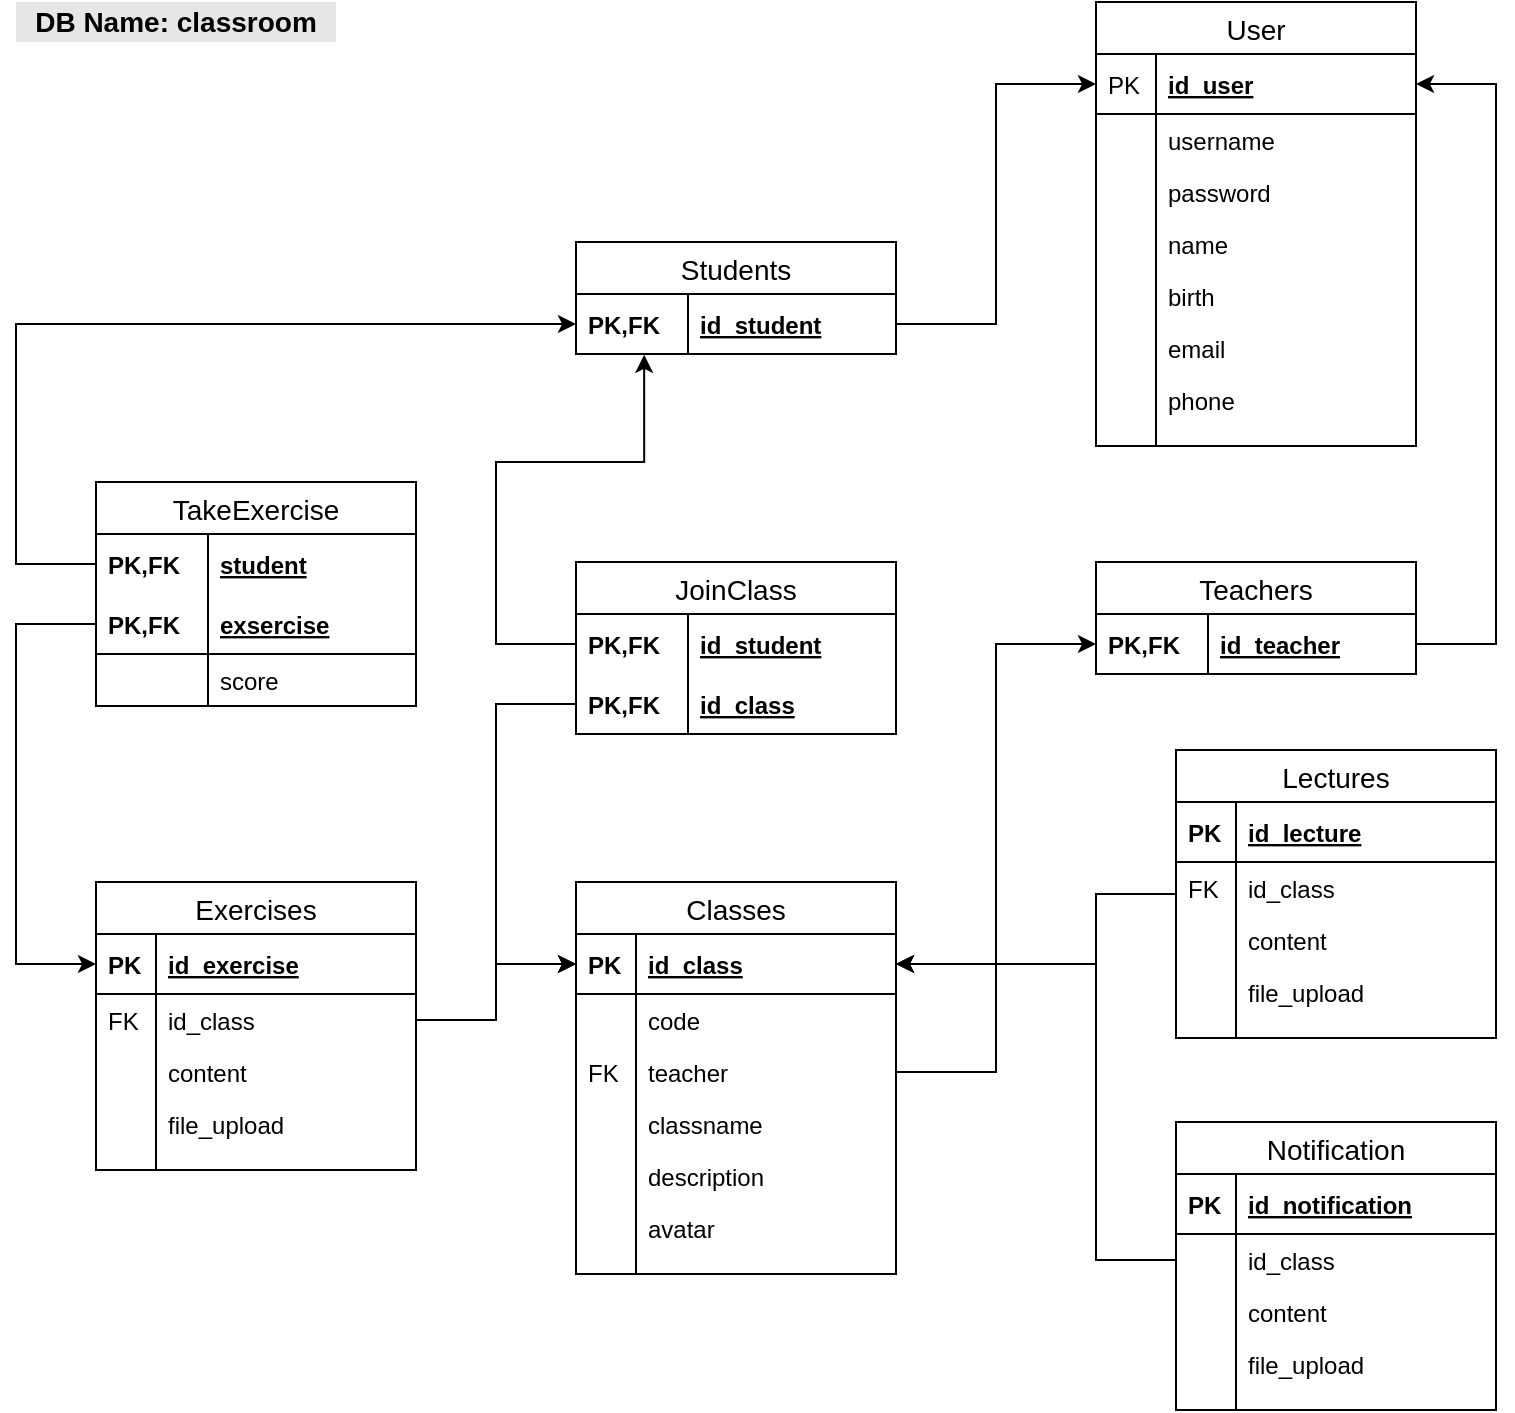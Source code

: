 <mxfile version="12.9.9" type="device"><diagram id="FTj13--0kG_CGP5JnNsG" name="Page-1"><mxGraphModel dx="1278" dy="647" grid="1" gridSize="10" guides="1" tooltips="1" connect="1" arrows="1" fold="1" page="1" pageScale="1" pageWidth="1169" pageHeight="827" math="0" shadow="0"><root><mxCell id="0"/><mxCell id="1" parent="0"/><mxCell id="vZJeFYH6i-GzFqXNL-yq-38" value="" style="edgeStyle=orthogonalEdgeStyle;rounded=0;orthogonalLoop=1;jettySize=auto;html=1;entryX=0;entryY=0.5;entryDx=0;entryDy=0;exitX=1;exitY=0.5;exitDx=0;exitDy=0;" parent="1" source="vZJeFYH6i-GzFqXNL-yq-23" target="ziBr5zIPOxl4h75vMg4A-6" edge="1"><mxGeometry relative="1" as="geometry"><mxPoint x="560" y="41" as="targetPoint"/></mxGeometry></mxCell><mxCell id="vZJeFYH6i-GzFqXNL-yq-61" value="" style="edgeStyle=orthogonalEdgeStyle;rounded=0;orthogonalLoop=1;jettySize=auto;html=1;entryX=0;entryY=0.5;entryDx=0;entryDy=0;exitX=1;exitY=0.5;exitDx=0;exitDy=0;" parent="1" source="ziBr5zIPOxl4h75vMg4A-19" target="vZJeFYH6i-GzFqXNL-yq-16" edge="1"><mxGeometry relative="1" as="geometry"><mxPoint x="900" y="418.0" as="targetPoint"/></mxGeometry></mxCell><mxCell id="vZJeFYH6i-GzFqXNL-yq-45" value="" style="edgeStyle=orthogonalEdgeStyle;rounded=0;orthogonalLoop=1;jettySize=auto;html=1;entryX=1;entryY=0.5;entryDx=0;entryDy=0;exitX=1;exitY=0.5;exitDx=0;exitDy=0;" parent="1" source="vZJeFYH6i-GzFqXNL-yq-16" target="ziBr5zIPOxl4h75vMg4A-6" edge="1"><mxGeometry relative="1" as="geometry"><mxPoint x="1140" y="279" as="targetPoint"/><Array as="points"><mxPoint x="880" y="361"/><mxPoint x="880" y="81"/></Array></mxGeometry></mxCell><mxCell id="1-07iQoE9_t5luy4YlK3-124" value="" style="edgeStyle=orthogonalEdgeStyle;rounded=0;orthogonalLoop=1;jettySize=auto;html=1;entryX=0;entryY=0.5;entryDx=0;entryDy=0;exitX=0;exitY=0.5;exitDx=0;exitDy=0;" parent="1" source="1-07iQoE9_t5luy4YlK3-120" target="V45TJlDw2OanJsOjkbUE-8" edge="1"><mxGeometry relative="1" as="geometry"><mxPoint x="320" y="579" as="sourcePoint"/><mxPoint x="420" y="521" as="targetPoint"/><Array as="points"><mxPoint x="140" y="351"/><mxPoint x="140" y="521"/></Array></mxGeometry></mxCell><mxCell id="V45TJlDw2OanJsOjkbUE-54" value="" style="edgeStyle=orthogonalEdgeStyle;rounded=0;orthogonalLoop=1;jettySize=auto;html=1;exitX=0;exitY=0.5;exitDx=0;exitDy=0;entryX=0;entryY=0.5;entryDx=0;entryDy=0;" parent="1" source="vZJeFYH6i-GzFqXNL-yq-76" target="ziBr5zIPOxl4h75vMg4A-17" edge="1"><mxGeometry relative="1" as="geometry"><mxPoint x="660" y="371" as="targetPoint"/><Array as="points"><mxPoint x="380" y="391"/><mxPoint x="380" y="521"/></Array></mxGeometry></mxCell><mxCell id="V45TJlDw2OanJsOjkbUE-68" value="" style="edgeStyle=orthogonalEdgeStyle;rounded=0;orthogonalLoop=1;jettySize=auto;html=1;exitX=0;exitY=0.5;exitDx=0;exitDy=0;" parent="1" source="V45TJlDw2OanJsOjkbUE-23" target="ziBr5zIPOxl4h75vMg4A-17" edge="1"><mxGeometry relative="1" as="geometry"><mxPoint x="760" y="702" as="targetPoint"/><Array as="points"><mxPoint x="680" y="669"/><mxPoint x="680" y="521"/></Array></mxGeometry></mxCell><mxCell id="V45TJlDw2OanJsOjkbUE-91" value="" style="edgeStyle=orthogonalEdgeStyle;rounded=0;orthogonalLoop=1;jettySize=auto;html=1;entryX=1;entryY=0.5;entryDx=0;entryDy=0;" parent="1" source="V45TJlDw2OanJsOjkbUE-69" target="ziBr5zIPOxl4h75vMg4A-17" edge="1"><mxGeometry relative="1" as="geometry"><mxPoint x="780" y="492" as="targetPoint"/><Array as="points"><mxPoint x="680" y="486"/><mxPoint x="680" y="521"/></Array></mxGeometry></mxCell><mxCell id="V45TJlDw2OanJsOjkbUE-93" value="" style="edgeStyle=none;rounded=0;orthogonalLoop=1;jettySize=auto;html=1;entryX=0;entryY=0.5;entryDx=0;entryDy=0;" parent="1" source="V45TJlDw2OanJsOjkbUE-10" target="ziBr5zIPOxl4h75vMg4A-17" edge="1"><mxGeometry relative="1" as="geometry"><Array as="points"><mxPoint x="380" y="549"/><mxPoint x="380" y="521"/></Array></mxGeometry></mxCell><mxCell id="ziBr5zIPOxl4h75vMg4A-5" value="User" style="swimlane;fontStyle=0;childLayout=stackLayout;horizontal=1;startSize=26;horizontalStack=0;resizeParent=1;resizeParentMax=0;resizeLast=0;collapsible=1;marginBottom=0;align=center;fontSize=14;" parent="1" vertex="1"><mxGeometry x="680" y="40" width="160" height="222" as="geometry"/></mxCell><mxCell id="ziBr5zIPOxl4h75vMg4A-6" value="id_user" style="shape=partialRectangle;top=0;left=0;right=0;bottom=1;align=left;verticalAlign=middle;fillColor=none;spacingLeft=34;spacingRight=4;overflow=hidden;rotatable=0;points=[[0,0.5],[1,0.5]];portConstraint=eastwest;dropTarget=0;fontStyle=5;fontSize=12;" parent="ziBr5zIPOxl4h75vMg4A-5" vertex="1"><mxGeometry y="26" width="160" height="30" as="geometry"/></mxCell><mxCell id="ziBr5zIPOxl4h75vMg4A-7" value="PK" style="shape=partialRectangle;top=0;left=0;bottom=0;fillColor=none;align=left;verticalAlign=middle;spacingLeft=4;spacingRight=4;overflow=hidden;rotatable=0;points=[];portConstraint=eastwest;part=1;fontSize=12;" parent="ziBr5zIPOxl4h75vMg4A-6" vertex="1" connectable="0"><mxGeometry width="30" height="30" as="geometry"/></mxCell><mxCell id="ziBr5zIPOxl4h75vMg4A-28" value="username" style="shape=partialRectangle;top=0;left=0;right=0;bottom=0;align=left;verticalAlign=top;fillColor=none;spacingLeft=34;spacingRight=4;overflow=hidden;rotatable=0;points=[[0,0.5],[1,0.5]];portConstraint=eastwest;dropTarget=0;fontSize=12;" parent="ziBr5zIPOxl4h75vMg4A-5" vertex="1"><mxGeometry y="56" width="160" height="26" as="geometry"/></mxCell><mxCell id="ziBr5zIPOxl4h75vMg4A-29" value="" style="shape=partialRectangle;top=0;left=0;bottom=0;fillColor=none;align=left;verticalAlign=top;spacingLeft=4;spacingRight=4;overflow=hidden;rotatable=0;points=[];portConstraint=eastwest;part=1;fontSize=12;" parent="ziBr5zIPOxl4h75vMg4A-28" vertex="1" connectable="0"><mxGeometry width="30" height="26" as="geometry"/></mxCell><mxCell id="ziBr5zIPOxl4h75vMg4A-10" value="password" style="shape=partialRectangle;top=0;left=0;right=0;bottom=0;align=left;verticalAlign=top;fillColor=none;spacingLeft=34;spacingRight=4;overflow=hidden;rotatable=0;points=[[0,0.5],[1,0.5]];portConstraint=eastwest;dropTarget=0;fontSize=12;" parent="ziBr5zIPOxl4h75vMg4A-5" vertex="1"><mxGeometry y="82" width="160" height="26" as="geometry"/></mxCell><mxCell id="ziBr5zIPOxl4h75vMg4A-11" value="" style="shape=partialRectangle;top=0;left=0;bottom=0;fillColor=none;align=left;verticalAlign=top;spacingLeft=4;spacingRight=4;overflow=hidden;rotatable=0;points=[];portConstraint=eastwest;part=1;fontSize=12;" parent="ziBr5zIPOxl4h75vMg4A-10" vertex="1" connectable="0"><mxGeometry width="30" height="26" as="geometry"/></mxCell><mxCell id="ziBr5zIPOxl4h75vMg4A-50" value="name" style="shape=partialRectangle;top=0;left=0;right=0;bottom=0;align=left;verticalAlign=top;fillColor=none;spacingLeft=34;spacingRight=4;overflow=hidden;rotatable=0;points=[[0,0.5],[1,0.5]];portConstraint=eastwest;dropTarget=0;fontSize=12;" parent="ziBr5zIPOxl4h75vMg4A-5" vertex="1"><mxGeometry y="108" width="160" height="26" as="geometry"/></mxCell><mxCell id="ziBr5zIPOxl4h75vMg4A-51" value="" style="shape=partialRectangle;top=0;left=0;bottom=0;fillColor=none;align=left;verticalAlign=top;spacingLeft=4;spacingRight=4;overflow=hidden;rotatable=0;points=[];portConstraint=eastwest;part=1;fontSize=12;" parent="ziBr5zIPOxl4h75vMg4A-50" vertex="1" connectable="0"><mxGeometry width="30" height="26" as="geometry"/></mxCell><mxCell id="ziBr5zIPOxl4h75vMg4A-12" value="birth" style="shape=partialRectangle;top=0;left=0;right=0;bottom=0;align=left;verticalAlign=top;fillColor=none;spacingLeft=34;spacingRight=4;overflow=hidden;rotatable=0;points=[[0,0.5],[1,0.5]];portConstraint=eastwest;dropTarget=0;fontSize=12;" parent="ziBr5zIPOxl4h75vMg4A-5" vertex="1"><mxGeometry y="134" width="160" height="26" as="geometry"/></mxCell><mxCell id="ziBr5zIPOxl4h75vMg4A-13" value="" style="shape=partialRectangle;top=0;left=0;bottom=0;fillColor=none;align=left;verticalAlign=top;spacingLeft=4;spacingRight=4;overflow=hidden;rotatable=0;points=[];portConstraint=eastwest;part=1;fontSize=12;" parent="ziBr5zIPOxl4h75vMg4A-12" vertex="1" connectable="0"><mxGeometry width="30" height="26" as="geometry"/></mxCell><mxCell id="ziBr5zIPOxl4h75vMg4A-8" value="email" style="shape=partialRectangle;top=0;left=0;right=0;bottom=0;align=left;verticalAlign=top;fillColor=none;spacingLeft=34;spacingRight=4;overflow=hidden;rotatable=0;points=[[0,0.5],[1,0.5]];portConstraint=eastwest;dropTarget=0;fontSize=12;" parent="ziBr5zIPOxl4h75vMg4A-5" vertex="1"><mxGeometry y="160" width="160" height="26" as="geometry"/></mxCell><mxCell id="ziBr5zIPOxl4h75vMg4A-9" value="" style="shape=partialRectangle;top=0;left=0;bottom=0;fillColor=none;align=left;verticalAlign=top;spacingLeft=4;spacingRight=4;overflow=hidden;rotatable=0;points=[];portConstraint=eastwest;part=1;fontSize=12;" parent="ziBr5zIPOxl4h75vMg4A-8" vertex="1" connectable="0"><mxGeometry width="30" height="26" as="geometry"/></mxCell><mxCell id="ziBr5zIPOxl4h75vMg4A-48" value="phone" style="shape=partialRectangle;top=0;left=0;right=0;bottom=0;align=left;verticalAlign=top;fillColor=none;spacingLeft=34;spacingRight=4;overflow=hidden;rotatable=0;points=[[0,0.5],[1,0.5]];portConstraint=eastwest;dropTarget=0;fontSize=12;" parent="ziBr5zIPOxl4h75vMg4A-5" vertex="1"><mxGeometry y="186" width="160" height="26" as="geometry"/></mxCell><mxCell id="ziBr5zIPOxl4h75vMg4A-49" value="" style="shape=partialRectangle;top=0;left=0;bottom=0;fillColor=none;align=left;verticalAlign=top;spacingLeft=4;spacingRight=4;overflow=hidden;rotatable=0;points=[];portConstraint=eastwest;part=1;fontSize=12;" parent="ziBr5zIPOxl4h75vMg4A-48" vertex="1" connectable="0"><mxGeometry width="30" height="26" as="geometry"/></mxCell><mxCell id="ziBr5zIPOxl4h75vMg4A-14" value="" style="shape=partialRectangle;top=0;left=0;right=0;bottom=0;align=left;verticalAlign=top;fillColor=none;spacingLeft=34;spacingRight=4;overflow=hidden;rotatable=0;points=[[0,0.5],[1,0.5]];portConstraint=eastwest;dropTarget=0;fontSize=12;" parent="ziBr5zIPOxl4h75vMg4A-5" vertex="1"><mxGeometry y="212" width="160" height="10" as="geometry"/></mxCell><mxCell id="ziBr5zIPOxl4h75vMg4A-15" value="" style="shape=partialRectangle;top=0;left=0;bottom=0;fillColor=none;align=left;verticalAlign=top;spacingLeft=4;spacingRight=4;overflow=hidden;rotatable=0;points=[];portConstraint=eastwest;part=1;fontSize=12;" parent="ziBr5zIPOxl4h75vMg4A-14" vertex="1" connectable="0"><mxGeometry width="30" height="10" as="geometry"/></mxCell><mxCell id="1-07iQoE9_t5luy4YlK3-117" value="TakeExercise" style="swimlane;fontStyle=0;childLayout=stackLayout;horizontal=1;startSize=26;horizontalStack=0;resizeParent=1;resizeParentMax=0;resizeLast=0;collapsible=1;marginBottom=0;align=center;fontSize=14;" parent="1" vertex="1"><mxGeometry x="180" y="280" width="160" height="112" as="geometry"/></mxCell><mxCell id="1-07iQoE9_t5luy4YlK3-118" value="student" style="shape=partialRectangle;top=0;left=0;right=0;bottom=0;align=left;verticalAlign=middle;fillColor=none;spacingLeft=60;spacingRight=4;overflow=hidden;rotatable=0;points=[[0,0.5],[1,0.5]];portConstraint=eastwest;dropTarget=0;fontStyle=5;fontSize=12;" parent="1-07iQoE9_t5luy4YlK3-117" vertex="1"><mxGeometry y="26" width="160" height="30" as="geometry"/></mxCell><mxCell id="1-07iQoE9_t5luy4YlK3-119" value="PK,FK" style="shape=partialRectangle;fontStyle=1;top=0;left=0;bottom=0;fillColor=none;align=left;verticalAlign=middle;spacingLeft=4;spacingRight=4;overflow=hidden;rotatable=0;points=[];portConstraint=eastwest;part=1;fontSize=12;" parent="1-07iQoE9_t5luy4YlK3-118" vertex="1" connectable="0"><mxGeometry width="56" height="30" as="geometry"/></mxCell><mxCell id="1-07iQoE9_t5luy4YlK3-120" value="exsercise" style="shape=partialRectangle;top=0;left=0;right=0;bottom=1;align=left;verticalAlign=middle;fillColor=none;spacingLeft=60;spacingRight=4;overflow=hidden;rotatable=0;points=[[0,0.5],[1,0.5]];portConstraint=eastwest;dropTarget=0;fontStyle=5;fontSize=12;" parent="1-07iQoE9_t5luy4YlK3-117" vertex="1"><mxGeometry y="56" width="160" height="30" as="geometry"/></mxCell><mxCell id="1-07iQoE9_t5luy4YlK3-121" value="PK,FK" style="shape=partialRectangle;fontStyle=1;top=0;left=0;bottom=0;fillColor=none;align=left;verticalAlign=middle;spacingLeft=4;spacingRight=4;overflow=hidden;rotatable=0;points=[];portConstraint=eastwest;part=1;fontSize=12;" parent="1-07iQoE9_t5luy4YlK3-120" vertex="1" connectable="0"><mxGeometry width="56" height="30" as="geometry"/></mxCell><mxCell id="1-07iQoE9_t5luy4YlK3-125" value="score" style="shape=partialRectangle;top=0;left=0;right=0;bottom=0;align=left;verticalAlign=top;fillColor=none;spacingLeft=60;spacingRight=4;overflow=hidden;rotatable=0;points=[[0,0.5],[1,0.5]];portConstraint=eastwest;dropTarget=0;fontSize=12;" parent="1-07iQoE9_t5luy4YlK3-117" vertex="1"><mxGeometry y="86" width="160" height="26" as="geometry"/></mxCell><mxCell id="1-07iQoE9_t5luy4YlK3-126" value="" style="shape=partialRectangle;top=0;left=0;bottom=0;fillColor=none;align=left;verticalAlign=top;spacingLeft=4;spacingRight=4;overflow=hidden;rotatable=0;points=[];portConstraint=eastwest;part=1;fontSize=12;" parent="1-07iQoE9_t5luy4YlK3-125" vertex="1" connectable="0"><mxGeometry width="56" height="26" as="geometry"/></mxCell><mxCell id="V45TJlDw2OanJsOjkbUE-7" value="Exercises" style="swimlane;fontStyle=0;childLayout=stackLayout;horizontal=1;startSize=26;horizontalStack=0;resizeParent=1;resizeParentMax=0;resizeLast=0;collapsible=1;marginBottom=0;align=center;fontSize=14;" parent="1" vertex="1"><mxGeometry x="180" y="480" width="160" height="144" as="geometry"/></mxCell><mxCell id="V45TJlDw2OanJsOjkbUE-8" value="id_exercise" style="shape=partialRectangle;top=0;left=0;right=0;bottom=1;align=left;verticalAlign=middle;fillColor=none;spacingLeft=34;spacingRight=4;overflow=hidden;rotatable=0;points=[[0,0.5],[1,0.5]];portConstraint=eastwest;dropTarget=0;fontStyle=5;fontSize=12;" parent="V45TJlDw2OanJsOjkbUE-7" vertex="1"><mxGeometry y="26" width="160" height="30" as="geometry"/></mxCell><mxCell id="V45TJlDw2OanJsOjkbUE-9" value="PK" style="shape=partialRectangle;top=0;left=0;bottom=0;fillColor=none;align=left;verticalAlign=middle;spacingLeft=4;spacingRight=4;overflow=hidden;rotatable=0;points=[];portConstraint=eastwest;part=1;fontSize=12;fontStyle=1" parent="V45TJlDw2OanJsOjkbUE-8" vertex="1" connectable="0"><mxGeometry width="30" height="30" as="geometry"/></mxCell><mxCell id="V45TJlDw2OanJsOjkbUE-10" value="id_class" style="shape=partialRectangle;top=0;left=0;right=0;bottom=0;align=left;verticalAlign=top;fillColor=none;spacingLeft=34;spacingRight=4;overflow=hidden;rotatable=0;points=[[0,0.5],[1,0.5]];portConstraint=eastwest;dropTarget=0;fontSize=12;" parent="V45TJlDw2OanJsOjkbUE-7" vertex="1"><mxGeometry y="56" width="160" height="26" as="geometry"/></mxCell><mxCell id="V45TJlDw2OanJsOjkbUE-11" value="FK" style="shape=partialRectangle;top=0;left=0;bottom=0;fillColor=none;align=left;verticalAlign=top;spacingLeft=4;spacingRight=4;overflow=hidden;rotatable=0;points=[];portConstraint=eastwest;part=1;fontSize=12;" parent="V45TJlDw2OanJsOjkbUE-10" vertex="1" connectable="0"><mxGeometry width="30" height="26" as="geometry"/></mxCell><mxCell id="V45TJlDw2OanJsOjkbUE-12" value="content" style="shape=partialRectangle;top=0;left=0;right=0;bottom=0;align=left;verticalAlign=top;fillColor=none;spacingLeft=34;spacingRight=4;overflow=hidden;rotatable=0;points=[[0,0.5],[1,0.5]];portConstraint=eastwest;dropTarget=0;fontSize=12;" parent="V45TJlDw2OanJsOjkbUE-7" vertex="1"><mxGeometry y="82" width="160" height="26" as="geometry"/></mxCell><mxCell id="V45TJlDw2OanJsOjkbUE-13" value="" style="shape=partialRectangle;top=0;left=0;bottom=0;fillColor=none;align=left;verticalAlign=top;spacingLeft=4;spacingRight=4;overflow=hidden;rotatable=0;points=[];portConstraint=eastwest;part=1;fontSize=12;" parent="V45TJlDw2OanJsOjkbUE-12" vertex="1" connectable="0"><mxGeometry width="30" height="26" as="geometry"/></mxCell><mxCell id="V45TJlDw2OanJsOjkbUE-14" value="file_upload" style="shape=partialRectangle;top=0;left=0;right=0;bottom=0;align=left;verticalAlign=top;fillColor=none;spacingLeft=34;spacingRight=4;overflow=hidden;rotatable=0;points=[[0,0.5],[1,0.5]];portConstraint=eastwest;dropTarget=0;fontSize=12;" parent="V45TJlDw2OanJsOjkbUE-7" vertex="1"><mxGeometry y="108" width="160" height="26" as="geometry"/></mxCell><mxCell id="V45TJlDw2OanJsOjkbUE-15" value="" style="shape=partialRectangle;top=0;left=0;bottom=0;fillColor=none;align=left;verticalAlign=top;spacingLeft=4;spacingRight=4;overflow=hidden;rotatable=0;points=[];portConstraint=eastwest;part=1;fontSize=12;" parent="V45TJlDw2OanJsOjkbUE-14" vertex="1" connectable="0"><mxGeometry width="30" height="26" as="geometry"/></mxCell><mxCell id="V45TJlDw2OanJsOjkbUE-16" value="" style="shape=partialRectangle;top=0;left=0;right=0;bottom=0;align=left;verticalAlign=top;fillColor=none;spacingLeft=34;spacingRight=4;overflow=hidden;rotatable=0;points=[[0,0.5],[1,0.5]];portConstraint=eastwest;dropTarget=0;fontSize=12;" parent="V45TJlDw2OanJsOjkbUE-7" vertex="1"><mxGeometry y="134" width="160" height="10" as="geometry"/></mxCell><mxCell id="V45TJlDw2OanJsOjkbUE-17" value="" style="shape=partialRectangle;top=0;left=0;bottom=0;fillColor=none;align=left;verticalAlign=top;spacingLeft=4;spacingRight=4;overflow=hidden;rotatable=0;points=[];portConstraint=eastwest;part=1;fontSize=12;" parent="V45TJlDw2OanJsOjkbUE-16" vertex="1" connectable="0"><mxGeometry width="30" height="10" as="geometry"/></mxCell><mxCell id="ziBr5zIPOxl4h75vMg4A-16" value="Classes" style="swimlane;fontStyle=0;childLayout=stackLayout;horizontal=1;startSize=26;horizontalStack=0;resizeParent=1;resizeParentMax=0;resizeLast=0;collapsible=1;marginBottom=0;align=center;fontSize=14;" parent="1" vertex="1"><mxGeometry x="420" y="480" width="160" height="196" as="geometry"/></mxCell><mxCell id="ziBr5zIPOxl4h75vMg4A-17" value="id_class" style="shape=partialRectangle;top=0;left=0;right=0;bottom=1;align=left;verticalAlign=middle;fillColor=none;spacingLeft=34;spacingRight=4;overflow=hidden;rotatable=0;points=[[0,0.5],[1,0.5]];portConstraint=eastwest;dropTarget=0;fontStyle=5;fontSize=12;" parent="ziBr5zIPOxl4h75vMg4A-16" vertex="1"><mxGeometry y="26" width="160" height="30" as="geometry"/></mxCell><mxCell id="ziBr5zIPOxl4h75vMg4A-18" value="PK" style="shape=partialRectangle;top=0;left=0;bottom=0;fillColor=none;align=left;verticalAlign=middle;spacingLeft=4;spacingRight=4;overflow=hidden;rotatable=0;points=[];portConstraint=eastwest;part=1;fontSize=12;fontStyle=1" parent="ziBr5zIPOxl4h75vMg4A-17" vertex="1" connectable="0"><mxGeometry width="30" height="30" as="geometry"/></mxCell><mxCell id="67GeUrxBCJBk2ty8SIGb-5" value="code" style="shape=partialRectangle;top=0;left=0;right=0;bottom=0;align=left;verticalAlign=top;fillColor=none;spacingLeft=34;spacingRight=4;overflow=hidden;rotatable=0;points=[[0,0.5],[1,0.5]];portConstraint=eastwest;dropTarget=0;fontSize=12;" parent="ziBr5zIPOxl4h75vMg4A-16" vertex="1"><mxGeometry y="56" width="160" height="26" as="geometry"/></mxCell><mxCell id="67GeUrxBCJBk2ty8SIGb-6" value="" style="shape=partialRectangle;top=0;left=0;bottom=0;fillColor=none;align=left;verticalAlign=top;spacingLeft=4;spacingRight=4;overflow=hidden;rotatable=0;points=[];portConstraint=eastwest;part=1;fontSize=12;" parent="67GeUrxBCJBk2ty8SIGb-5" vertex="1" connectable="0"><mxGeometry width="30" height="26" as="geometry"/></mxCell><mxCell id="ziBr5zIPOxl4h75vMg4A-19" value="teacher" style="shape=partialRectangle;top=0;left=0;right=0;bottom=0;align=left;verticalAlign=top;fillColor=none;spacingLeft=34;spacingRight=4;overflow=hidden;rotatable=0;points=[[0,0.5],[1,0.5]];portConstraint=eastwest;dropTarget=0;fontSize=12;" parent="ziBr5zIPOxl4h75vMg4A-16" vertex="1"><mxGeometry y="82" width="160" height="26" as="geometry"/></mxCell><mxCell id="ziBr5zIPOxl4h75vMg4A-20" value="FK" style="shape=partialRectangle;top=0;left=0;bottom=0;fillColor=none;align=left;verticalAlign=top;spacingLeft=4;spacingRight=4;overflow=hidden;rotatable=0;points=[];portConstraint=eastwest;part=1;fontSize=12;" parent="ziBr5zIPOxl4h75vMg4A-19" vertex="1" connectable="0"><mxGeometry width="30" height="26" as="geometry"/></mxCell><mxCell id="ziBr5zIPOxl4h75vMg4A-65" value="classname" style="shape=partialRectangle;top=0;left=0;right=0;bottom=0;align=left;verticalAlign=top;fillColor=none;spacingLeft=34;spacingRight=4;overflow=hidden;rotatable=0;points=[[0,0.5],[1,0.5]];portConstraint=eastwest;dropTarget=0;fontSize=12;" parent="ziBr5zIPOxl4h75vMg4A-16" vertex="1"><mxGeometry y="108" width="160" height="26" as="geometry"/></mxCell><mxCell id="ziBr5zIPOxl4h75vMg4A-66" value="" style="shape=partialRectangle;top=0;left=0;bottom=0;fillColor=none;align=left;verticalAlign=top;spacingLeft=4;spacingRight=4;overflow=hidden;rotatable=0;points=[];portConstraint=eastwest;part=1;fontSize=12;" parent="ziBr5zIPOxl4h75vMg4A-65" vertex="1" connectable="0"><mxGeometry width="30" height="26" as="geometry"/></mxCell><mxCell id="ziBr5zIPOxl4h75vMg4A-21" value="description" style="shape=partialRectangle;top=0;left=0;right=0;bottom=0;align=left;verticalAlign=top;fillColor=none;spacingLeft=34;spacingRight=4;overflow=hidden;rotatable=0;points=[[0,0.5],[1,0.5]];portConstraint=eastwest;dropTarget=0;fontSize=12;" parent="ziBr5zIPOxl4h75vMg4A-16" vertex="1"><mxGeometry y="134" width="160" height="26" as="geometry"/></mxCell><mxCell id="ziBr5zIPOxl4h75vMg4A-22" value="" style="shape=partialRectangle;top=0;left=0;bottom=0;fillColor=none;align=left;verticalAlign=top;spacingLeft=4;spacingRight=4;overflow=hidden;rotatable=0;points=[];portConstraint=eastwest;part=1;fontSize=12;" parent="ziBr5zIPOxl4h75vMg4A-21" vertex="1" connectable="0"><mxGeometry width="30" height="26" as="geometry"/></mxCell><mxCell id="ziBr5zIPOxl4h75vMg4A-30" value="avatar" style="shape=partialRectangle;top=0;left=0;right=0;bottom=0;align=left;verticalAlign=top;fillColor=none;spacingLeft=34;spacingRight=4;overflow=hidden;rotatable=0;points=[[0,0.5],[1,0.5]];portConstraint=eastwest;dropTarget=0;fontSize=12;" parent="ziBr5zIPOxl4h75vMg4A-16" vertex="1"><mxGeometry y="160" width="160" height="26" as="geometry"/></mxCell><mxCell id="ziBr5zIPOxl4h75vMg4A-31" value="" style="shape=partialRectangle;top=0;left=0;bottom=0;fillColor=none;align=left;verticalAlign=top;spacingLeft=4;spacingRight=4;overflow=hidden;rotatable=0;points=[];portConstraint=eastwest;part=1;fontSize=12;" parent="ziBr5zIPOxl4h75vMg4A-30" vertex="1" connectable="0"><mxGeometry width="30" height="26" as="geometry"/></mxCell><mxCell id="ziBr5zIPOxl4h75vMg4A-25" value="" style="shape=partialRectangle;top=0;left=0;right=0;bottom=0;align=left;verticalAlign=top;fillColor=none;spacingLeft=34;spacingRight=4;overflow=hidden;rotatable=0;points=[[0,0.5],[1,0.5]];portConstraint=eastwest;dropTarget=0;fontSize=12;" parent="ziBr5zIPOxl4h75vMg4A-16" vertex="1"><mxGeometry y="186" width="160" height="10" as="geometry"/></mxCell><mxCell id="ziBr5zIPOxl4h75vMg4A-26" value="" style="shape=partialRectangle;top=0;left=0;bottom=0;fillColor=none;align=left;verticalAlign=top;spacingLeft=4;spacingRight=4;overflow=hidden;rotatable=0;points=[];portConstraint=eastwest;part=1;fontSize=12;" parent="ziBr5zIPOxl4h75vMg4A-25" vertex="1" connectable="0"><mxGeometry width="30" height="10" as="geometry"/></mxCell><mxCell id="vZJeFYH6i-GzFqXNL-yq-13" value="Teachers" style="swimlane;fontStyle=0;childLayout=stackLayout;horizontal=1;startSize=26;horizontalStack=0;resizeParent=1;resizeParentMax=0;resizeLast=0;collapsible=1;marginBottom=0;align=center;fontSize=14;" parent="1" vertex="1"><mxGeometry x="680" y="320" width="160" height="56" as="geometry"/></mxCell><mxCell id="vZJeFYH6i-GzFqXNL-yq-16" value="id_teacher" style="shape=partialRectangle;top=0;left=0;right=0;bottom=1;align=left;verticalAlign=middle;fillColor=none;spacingLeft=60;spacingRight=4;overflow=hidden;rotatable=0;points=[[0,0.5],[1,0.5]];portConstraint=eastwest;dropTarget=0;fontStyle=5;fontSize=12;" parent="vZJeFYH6i-GzFqXNL-yq-13" vertex="1"><mxGeometry y="26" width="160" height="30" as="geometry"/></mxCell><mxCell id="vZJeFYH6i-GzFqXNL-yq-17" value="PK,FK" style="shape=partialRectangle;fontStyle=1;top=0;left=0;bottom=0;fillColor=none;align=left;verticalAlign=middle;spacingLeft=4;spacingRight=4;overflow=hidden;rotatable=0;points=[];portConstraint=eastwest;part=1;fontSize=12;" parent="vZJeFYH6i-GzFqXNL-yq-16" vertex="1" connectable="0"><mxGeometry width="56" height="30" as="geometry"/></mxCell><mxCell id="V45TJlDw2OanJsOjkbUE-69" value="Lectures" style="swimlane;fontStyle=0;childLayout=stackLayout;horizontal=1;startSize=26;horizontalStack=0;resizeParent=1;resizeParentMax=0;resizeLast=0;collapsible=1;marginBottom=0;align=center;fontSize=14;" parent="1" vertex="1"><mxGeometry x="720" y="414" width="160" height="144" as="geometry"/></mxCell><mxCell id="V45TJlDw2OanJsOjkbUE-70" value="id_lecture" style="shape=partialRectangle;top=0;left=0;right=0;bottom=1;align=left;verticalAlign=middle;fillColor=none;spacingLeft=34;spacingRight=4;overflow=hidden;rotatable=0;points=[[0,0.5],[1,0.5]];portConstraint=eastwest;dropTarget=0;fontStyle=5;fontSize=12;" parent="V45TJlDw2OanJsOjkbUE-69" vertex="1"><mxGeometry y="26" width="160" height="30" as="geometry"/></mxCell><mxCell id="V45TJlDw2OanJsOjkbUE-71" value="PK" style="shape=partialRectangle;top=0;left=0;bottom=0;fillColor=none;align=left;verticalAlign=middle;spacingLeft=4;spacingRight=4;overflow=hidden;rotatable=0;points=[];portConstraint=eastwest;part=1;fontSize=12;fontStyle=1" parent="V45TJlDw2OanJsOjkbUE-70" vertex="1" connectable="0"><mxGeometry width="30" height="30" as="geometry"/></mxCell><mxCell id="V45TJlDw2OanJsOjkbUE-72" value="id_class" style="shape=partialRectangle;top=0;left=0;right=0;bottom=0;align=left;verticalAlign=top;fillColor=none;spacingLeft=34;spacingRight=4;overflow=hidden;rotatable=0;points=[[0,0.5],[1,0.5]];portConstraint=eastwest;dropTarget=0;fontSize=12;" parent="V45TJlDw2OanJsOjkbUE-69" vertex="1"><mxGeometry y="56" width="160" height="26" as="geometry"/></mxCell><mxCell id="V45TJlDw2OanJsOjkbUE-73" value="FK" style="shape=partialRectangle;top=0;left=0;bottom=0;fillColor=none;align=left;verticalAlign=top;spacingLeft=4;spacingRight=4;overflow=hidden;rotatable=0;points=[];portConstraint=eastwest;part=1;fontSize=12;" parent="V45TJlDw2OanJsOjkbUE-72" vertex="1" connectable="0"><mxGeometry width="30" height="26" as="geometry"/></mxCell><mxCell id="V45TJlDw2OanJsOjkbUE-74" value="content" style="shape=partialRectangle;top=0;left=0;right=0;bottom=0;align=left;verticalAlign=top;fillColor=none;spacingLeft=34;spacingRight=4;overflow=hidden;rotatable=0;points=[[0,0.5],[1,0.5]];portConstraint=eastwest;dropTarget=0;fontSize=12;" parent="V45TJlDw2OanJsOjkbUE-69" vertex="1"><mxGeometry y="82" width="160" height="26" as="geometry"/></mxCell><mxCell id="V45TJlDw2OanJsOjkbUE-75" value="" style="shape=partialRectangle;top=0;left=0;bottom=0;fillColor=none;align=left;verticalAlign=top;spacingLeft=4;spacingRight=4;overflow=hidden;rotatable=0;points=[];portConstraint=eastwest;part=1;fontSize=12;" parent="V45TJlDw2OanJsOjkbUE-74" vertex="1" connectable="0"><mxGeometry width="30" height="26" as="geometry"/></mxCell><mxCell id="67GeUrxBCJBk2ty8SIGb-1" value="file_upload" style="shape=partialRectangle;top=0;left=0;right=0;bottom=0;align=left;verticalAlign=top;fillColor=none;spacingLeft=34;spacingRight=4;overflow=hidden;rotatable=0;points=[[0,0.5],[1,0.5]];portConstraint=eastwest;dropTarget=0;fontSize=12;" parent="V45TJlDw2OanJsOjkbUE-69" vertex="1"><mxGeometry y="108" width="160" height="26" as="geometry"/></mxCell><mxCell id="67GeUrxBCJBk2ty8SIGb-2" value="" style="shape=partialRectangle;top=0;left=0;bottom=0;fillColor=none;align=left;verticalAlign=top;spacingLeft=4;spacingRight=4;overflow=hidden;rotatable=0;points=[];portConstraint=eastwest;part=1;fontSize=12;" parent="67GeUrxBCJBk2ty8SIGb-1" vertex="1" connectable="0"><mxGeometry width="30" height="26" as="geometry"/></mxCell><mxCell id="V45TJlDw2OanJsOjkbUE-78" value="" style="shape=partialRectangle;top=0;left=0;right=0;bottom=0;align=left;verticalAlign=top;fillColor=none;spacingLeft=34;spacingRight=4;overflow=hidden;rotatable=0;points=[[0,0.5],[1,0.5]];portConstraint=eastwest;dropTarget=0;fontSize=12;" parent="V45TJlDw2OanJsOjkbUE-69" vertex="1"><mxGeometry y="134" width="160" height="10" as="geometry"/></mxCell><mxCell id="V45TJlDw2OanJsOjkbUE-79" value="" style="shape=partialRectangle;top=0;left=0;bottom=0;fillColor=none;align=left;verticalAlign=top;spacingLeft=4;spacingRight=4;overflow=hidden;rotatable=0;points=[];portConstraint=eastwest;part=1;fontSize=12;" parent="V45TJlDw2OanJsOjkbUE-78" vertex="1" connectable="0"><mxGeometry width="30" height="10" as="geometry"/></mxCell><mxCell id="vZJeFYH6i-GzFqXNL-yq-20" value="Students" style="swimlane;fontStyle=0;childLayout=stackLayout;horizontal=1;startSize=26;horizontalStack=0;resizeParent=1;resizeParentMax=0;resizeLast=0;collapsible=1;marginBottom=0;align=center;fontSize=14;" parent="1" vertex="1"><mxGeometry x="420" y="160" width="160" height="56" as="geometry"/></mxCell><mxCell id="vZJeFYH6i-GzFqXNL-yq-23" value="id_student" style="shape=partialRectangle;top=0;left=0;right=0;bottom=1;align=left;verticalAlign=middle;fillColor=none;spacingLeft=60;spacingRight=4;overflow=hidden;rotatable=0;points=[[0,0.5],[1,0.5]];portConstraint=eastwest;dropTarget=0;fontStyle=5;fontSize=12;" parent="vZJeFYH6i-GzFqXNL-yq-20" vertex="1"><mxGeometry y="26" width="160" height="30" as="geometry"/></mxCell><mxCell id="vZJeFYH6i-GzFqXNL-yq-24" value="PK,FK" style="shape=partialRectangle;fontStyle=1;top=0;left=0;bottom=0;fillColor=none;align=left;verticalAlign=middle;spacingLeft=4;spacingRight=4;overflow=hidden;rotatable=0;points=[];portConstraint=eastwest;part=1;fontSize=12;" parent="vZJeFYH6i-GzFqXNL-yq-23" vertex="1" connectable="0"><mxGeometry width="56" height="30" as="geometry"/></mxCell><mxCell id="V45TJlDw2OanJsOjkbUE-20" value="Notification" style="swimlane;fontStyle=0;childLayout=stackLayout;horizontal=1;startSize=26;horizontalStack=0;resizeParent=1;resizeParentMax=0;resizeLast=0;collapsible=1;marginBottom=0;align=center;fontSize=14;" parent="1" vertex="1"><mxGeometry x="720" y="600" width="160" height="144" as="geometry"/></mxCell><mxCell id="V45TJlDw2OanJsOjkbUE-21" value="id_notification" style="shape=partialRectangle;top=0;left=0;right=0;bottom=1;align=left;verticalAlign=middle;fillColor=none;spacingLeft=34;spacingRight=4;overflow=hidden;rotatable=0;points=[[0,0.5],[1,0.5]];portConstraint=eastwest;dropTarget=0;fontStyle=5;fontSize=12;" parent="V45TJlDw2OanJsOjkbUE-20" vertex="1"><mxGeometry y="26" width="160" height="30" as="geometry"/></mxCell><mxCell id="V45TJlDw2OanJsOjkbUE-22" value="PK" style="shape=partialRectangle;top=0;left=0;bottom=0;fillColor=none;align=left;verticalAlign=middle;spacingLeft=4;spacingRight=4;overflow=hidden;rotatable=0;points=[];portConstraint=eastwest;part=1;fontSize=12;fontStyle=1" parent="V45TJlDw2OanJsOjkbUE-21" vertex="1" connectable="0"><mxGeometry width="30" height="30" as="geometry"/></mxCell><mxCell id="V45TJlDw2OanJsOjkbUE-23" value="id_class" style="shape=partialRectangle;top=0;left=0;right=0;bottom=0;align=left;verticalAlign=top;fillColor=none;spacingLeft=34;spacingRight=4;overflow=hidden;rotatable=0;points=[[0,0.5],[1,0.5]];portConstraint=eastwest;dropTarget=0;fontSize=12;" parent="V45TJlDw2OanJsOjkbUE-20" vertex="1"><mxGeometry y="56" width="160" height="26" as="geometry"/></mxCell><mxCell id="V45TJlDw2OanJsOjkbUE-24" value="" style="shape=partialRectangle;top=0;left=0;bottom=0;fillColor=none;align=left;verticalAlign=top;spacingLeft=4;spacingRight=4;overflow=hidden;rotatable=0;points=[];portConstraint=eastwest;part=1;fontSize=12;" parent="V45TJlDw2OanJsOjkbUE-23" vertex="1" connectable="0"><mxGeometry width="30" height="26" as="geometry"/></mxCell><mxCell id="V45TJlDw2OanJsOjkbUE-25" value="content" style="shape=partialRectangle;top=0;left=0;right=0;bottom=0;align=left;verticalAlign=top;fillColor=none;spacingLeft=34;spacingRight=4;overflow=hidden;rotatable=0;points=[[0,0.5],[1,0.5]];portConstraint=eastwest;dropTarget=0;fontSize=12;" parent="V45TJlDw2OanJsOjkbUE-20" vertex="1"><mxGeometry y="82" width="160" height="26" as="geometry"/></mxCell><mxCell id="V45TJlDw2OanJsOjkbUE-26" value="" style="shape=partialRectangle;top=0;left=0;bottom=0;fillColor=none;align=left;verticalAlign=top;spacingLeft=4;spacingRight=4;overflow=hidden;rotatable=0;points=[];portConstraint=eastwest;part=1;fontSize=12;" parent="V45TJlDw2OanJsOjkbUE-25" vertex="1" connectable="0"><mxGeometry width="30" height="26" as="geometry"/></mxCell><mxCell id="67GeUrxBCJBk2ty8SIGb-3" value="file_upload" style="shape=partialRectangle;top=0;left=0;right=0;bottom=0;align=left;verticalAlign=top;fillColor=none;spacingLeft=34;spacingRight=4;overflow=hidden;rotatable=0;points=[[0,0.5],[1,0.5]];portConstraint=eastwest;dropTarget=0;fontSize=12;" parent="V45TJlDw2OanJsOjkbUE-20" vertex="1"><mxGeometry y="108" width="160" height="26" as="geometry"/></mxCell><mxCell id="67GeUrxBCJBk2ty8SIGb-4" value="" style="shape=partialRectangle;top=0;left=0;bottom=0;fillColor=none;align=left;verticalAlign=top;spacingLeft=4;spacingRight=4;overflow=hidden;rotatable=0;points=[];portConstraint=eastwest;part=1;fontSize=12;" parent="67GeUrxBCJBk2ty8SIGb-3" vertex="1" connectable="0"><mxGeometry width="30" height="26" as="geometry"/></mxCell><mxCell id="V45TJlDw2OanJsOjkbUE-29" value="" style="shape=partialRectangle;top=0;left=0;right=0;bottom=0;align=left;verticalAlign=top;fillColor=none;spacingLeft=34;spacingRight=4;overflow=hidden;rotatable=0;points=[[0,0.5],[1,0.5]];portConstraint=eastwest;dropTarget=0;fontSize=12;" parent="V45TJlDw2OanJsOjkbUE-20" vertex="1"><mxGeometry y="134" width="160" height="10" as="geometry"/></mxCell><mxCell id="V45TJlDw2OanJsOjkbUE-30" value="" style="shape=partialRectangle;top=0;left=0;bottom=0;fillColor=none;align=left;verticalAlign=top;spacingLeft=4;spacingRight=4;overflow=hidden;rotatable=0;points=[];portConstraint=eastwest;part=1;fontSize=12;" parent="V45TJlDw2OanJsOjkbUE-29" vertex="1" connectable="0"><mxGeometry width="30" height="10" as="geometry"/></mxCell><mxCell id="vZJeFYH6i-GzFqXNL-yq-73" value="JoinClass" style="swimlane;fontStyle=0;childLayout=stackLayout;horizontal=1;startSize=26;horizontalStack=0;resizeParent=1;resizeParentMax=0;resizeLast=0;collapsible=1;marginBottom=0;align=center;fontSize=14;" parent="1" vertex="1"><mxGeometry x="420" y="320" width="160" height="86" as="geometry"/></mxCell><mxCell id="vZJeFYH6i-GzFqXNL-yq-74" value="id_student" style="shape=partialRectangle;top=0;left=0;right=0;bottom=0;align=left;verticalAlign=middle;fillColor=none;spacingLeft=60;spacingRight=4;overflow=hidden;rotatable=0;points=[[0,0.5],[1,0.5]];portConstraint=eastwest;dropTarget=0;fontStyle=5;fontSize=12;" parent="vZJeFYH6i-GzFqXNL-yq-73" vertex="1"><mxGeometry y="26" width="160" height="30" as="geometry"/></mxCell><mxCell id="vZJeFYH6i-GzFqXNL-yq-75" value="PK,FK" style="shape=partialRectangle;fontStyle=1;top=0;left=0;bottom=0;fillColor=none;align=left;verticalAlign=middle;spacingLeft=4;spacingRight=4;overflow=hidden;rotatable=0;points=[];portConstraint=eastwest;part=1;fontSize=12;" parent="vZJeFYH6i-GzFqXNL-yq-74" vertex="1" connectable="0"><mxGeometry width="56" height="30" as="geometry"/></mxCell><mxCell id="vZJeFYH6i-GzFqXNL-yq-76" value="id_class" style="shape=partialRectangle;top=0;left=0;right=0;bottom=1;align=left;verticalAlign=middle;fillColor=none;spacingLeft=60;spacingRight=4;overflow=hidden;rotatable=0;points=[[0,0.5],[1,0.5]];portConstraint=eastwest;dropTarget=0;fontStyle=5;fontSize=12;" parent="vZJeFYH6i-GzFqXNL-yq-73" vertex="1"><mxGeometry y="56" width="160" height="30" as="geometry"/></mxCell><mxCell id="vZJeFYH6i-GzFqXNL-yq-77" value="PK,FK" style="shape=partialRectangle;fontStyle=1;top=0;left=0;bottom=0;fillColor=none;align=left;verticalAlign=middle;spacingLeft=4;spacingRight=4;overflow=hidden;rotatable=0;points=[];portConstraint=eastwest;part=1;fontSize=12;" parent="vZJeFYH6i-GzFqXNL-yq-76" vertex="1" connectable="0"><mxGeometry width="56" height="30" as="geometry"/></mxCell><mxCell id="67GeUrxBCJBk2ty8SIGb-9" value="" style="edgeStyle=orthogonalEdgeStyle;rounded=0;orthogonalLoop=1;jettySize=auto;html=1;entryX=0.213;entryY=1.013;entryDx=0;entryDy=0;entryPerimeter=0;" parent="1" source="vZJeFYH6i-GzFqXNL-yq-74" target="vZJeFYH6i-GzFqXNL-yq-23" edge="1"><mxGeometry relative="1" as="geometry"><mxPoint x="440" y="220" as="targetPoint"/><Array as="points"><mxPoint x="380" y="361"/><mxPoint x="380" y="270"/><mxPoint x="454" y="270"/></Array></mxGeometry></mxCell><mxCell id="67GeUrxBCJBk2ty8SIGb-12" style="edgeStyle=orthogonalEdgeStyle;rounded=0;orthogonalLoop=1;jettySize=auto;html=1;entryX=0;entryY=0.5;entryDx=0;entryDy=0;" parent="1" source="1-07iQoE9_t5luy4YlK3-118" target="vZJeFYH6i-GzFqXNL-yq-23" edge="1"><mxGeometry relative="1" as="geometry"><Array as="points"><mxPoint x="140" y="321"/><mxPoint x="140" y="201"/></Array></mxGeometry></mxCell><mxCell id="rkriYnzRDqP_gw9gFZYC-1" value="&lt;font style=&quot;font-size: 14px&quot;&gt;&lt;b&gt;DB Name: classroom&lt;/b&gt;&lt;/font&gt;" style="text;html=1;strokeColor=none;fillColor=#E6E6E6;align=center;verticalAlign=middle;whiteSpace=wrap;rounded=0;" vertex="1" parent="1"><mxGeometry x="140" y="40" width="160" height="20" as="geometry"/></mxCell></root></mxGraphModel></diagram></mxfile>